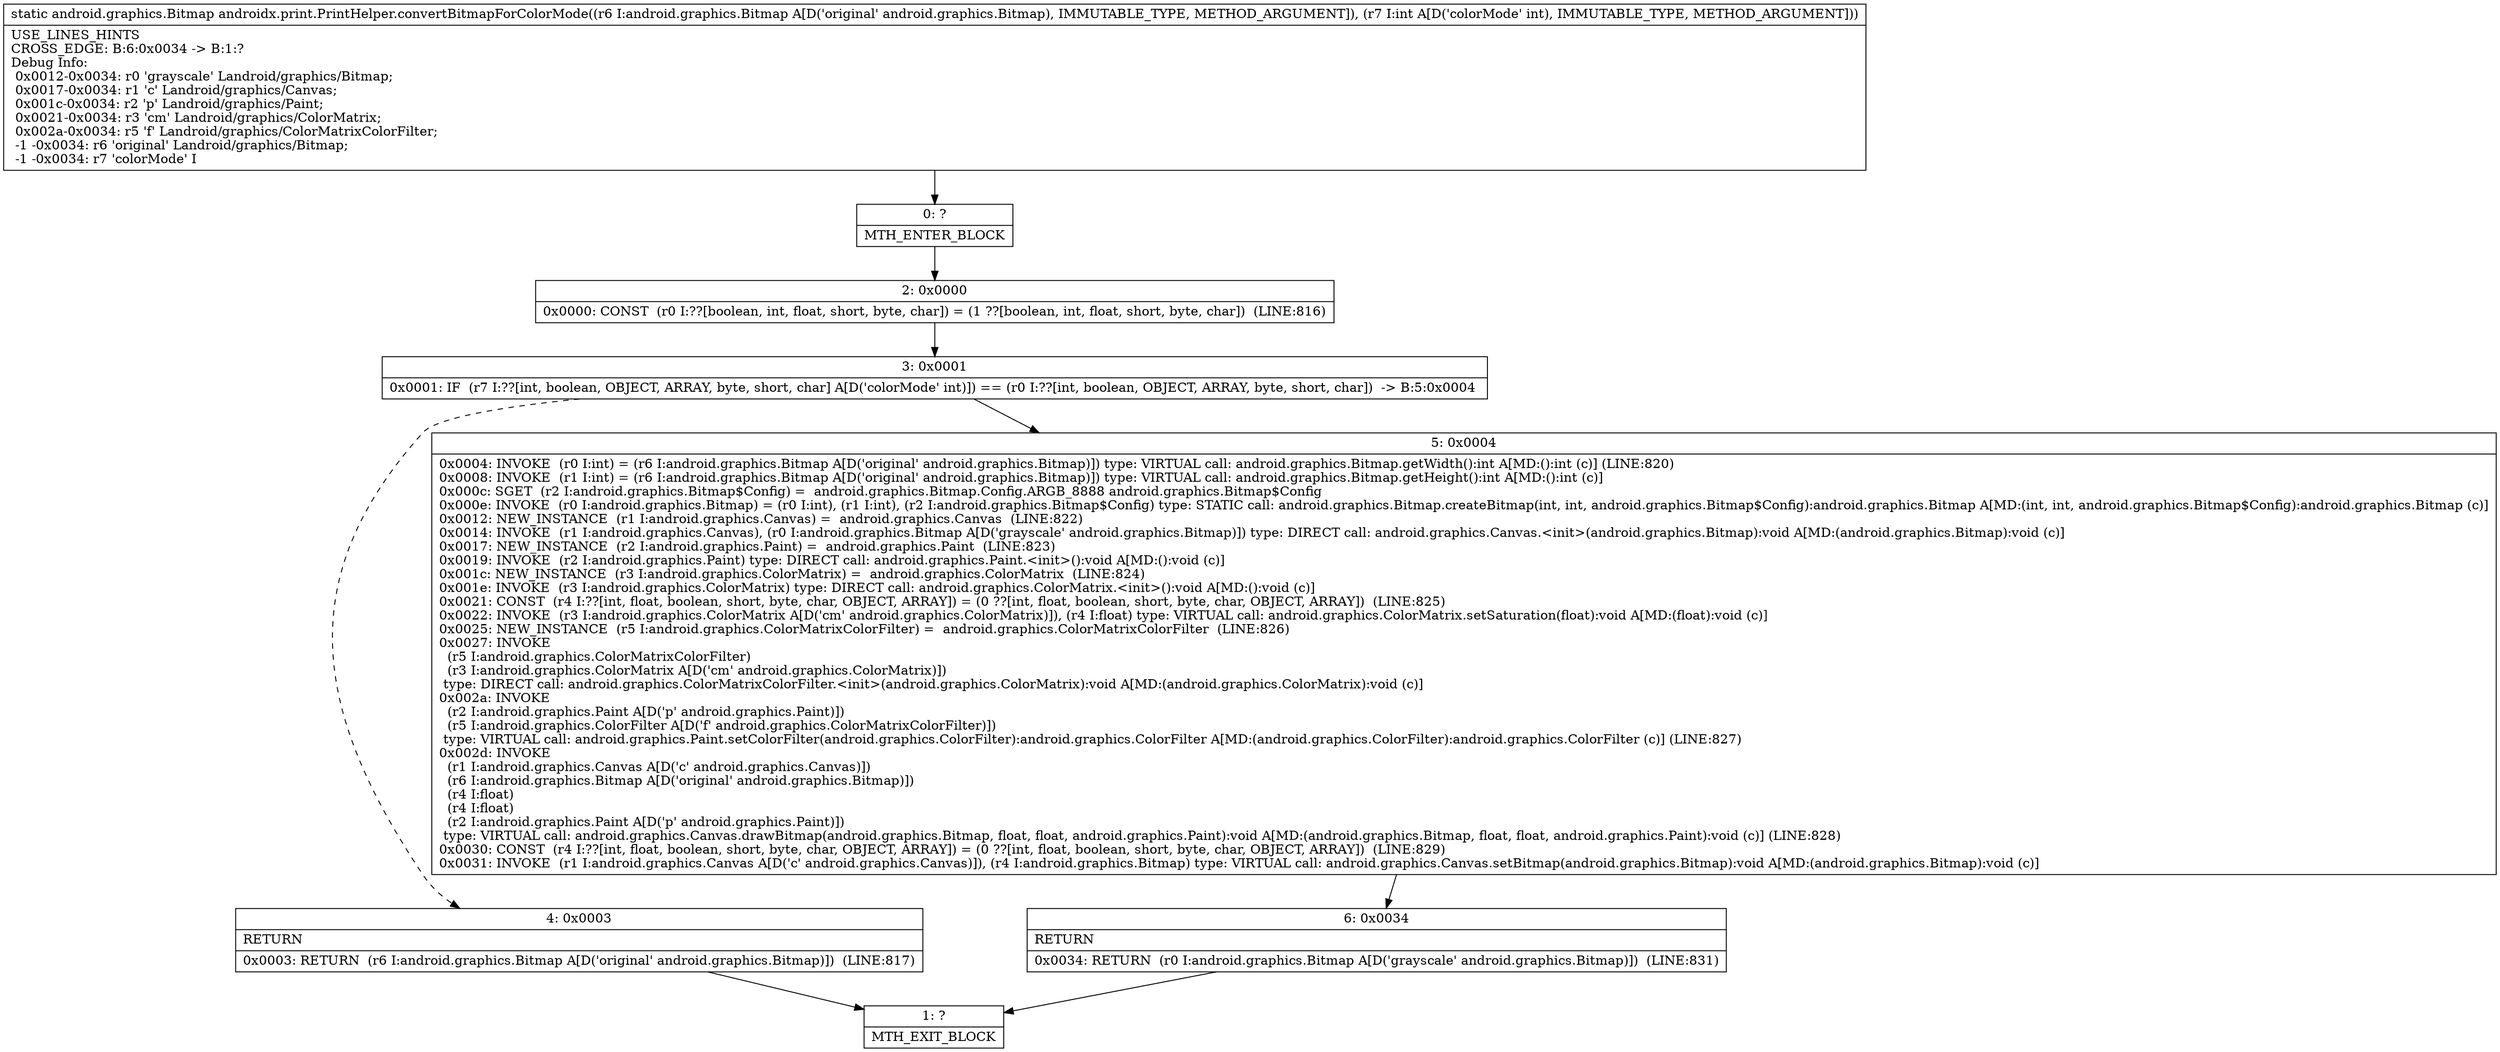 digraph "CFG forandroidx.print.PrintHelper.convertBitmapForColorMode(Landroid\/graphics\/Bitmap;I)Landroid\/graphics\/Bitmap;" {
Node_0 [shape=record,label="{0\:\ ?|MTH_ENTER_BLOCK\l}"];
Node_2 [shape=record,label="{2\:\ 0x0000|0x0000: CONST  (r0 I:??[boolean, int, float, short, byte, char]) = (1 ??[boolean, int, float, short, byte, char])  (LINE:816)\l}"];
Node_3 [shape=record,label="{3\:\ 0x0001|0x0001: IF  (r7 I:??[int, boolean, OBJECT, ARRAY, byte, short, char] A[D('colorMode' int)]) == (r0 I:??[int, boolean, OBJECT, ARRAY, byte, short, char])  \-\> B:5:0x0004 \l}"];
Node_4 [shape=record,label="{4\:\ 0x0003|RETURN\l|0x0003: RETURN  (r6 I:android.graphics.Bitmap A[D('original' android.graphics.Bitmap)])  (LINE:817)\l}"];
Node_1 [shape=record,label="{1\:\ ?|MTH_EXIT_BLOCK\l}"];
Node_5 [shape=record,label="{5\:\ 0x0004|0x0004: INVOKE  (r0 I:int) = (r6 I:android.graphics.Bitmap A[D('original' android.graphics.Bitmap)]) type: VIRTUAL call: android.graphics.Bitmap.getWidth():int A[MD:():int (c)] (LINE:820)\l0x0008: INVOKE  (r1 I:int) = (r6 I:android.graphics.Bitmap A[D('original' android.graphics.Bitmap)]) type: VIRTUAL call: android.graphics.Bitmap.getHeight():int A[MD:():int (c)]\l0x000c: SGET  (r2 I:android.graphics.Bitmap$Config) =  android.graphics.Bitmap.Config.ARGB_8888 android.graphics.Bitmap$Config \l0x000e: INVOKE  (r0 I:android.graphics.Bitmap) = (r0 I:int), (r1 I:int), (r2 I:android.graphics.Bitmap$Config) type: STATIC call: android.graphics.Bitmap.createBitmap(int, int, android.graphics.Bitmap$Config):android.graphics.Bitmap A[MD:(int, int, android.graphics.Bitmap$Config):android.graphics.Bitmap (c)]\l0x0012: NEW_INSTANCE  (r1 I:android.graphics.Canvas) =  android.graphics.Canvas  (LINE:822)\l0x0014: INVOKE  (r1 I:android.graphics.Canvas), (r0 I:android.graphics.Bitmap A[D('grayscale' android.graphics.Bitmap)]) type: DIRECT call: android.graphics.Canvas.\<init\>(android.graphics.Bitmap):void A[MD:(android.graphics.Bitmap):void (c)]\l0x0017: NEW_INSTANCE  (r2 I:android.graphics.Paint) =  android.graphics.Paint  (LINE:823)\l0x0019: INVOKE  (r2 I:android.graphics.Paint) type: DIRECT call: android.graphics.Paint.\<init\>():void A[MD:():void (c)]\l0x001c: NEW_INSTANCE  (r3 I:android.graphics.ColorMatrix) =  android.graphics.ColorMatrix  (LINE:824)\l0x001e: INVOKE  (r3 I:android.graphics.ColorMatrix) type: DIRECT call: android.graphics.ColorMatrix.\<init\>():void A[MD:():void (c)]\l0x0021: CONST  (r4 I:??[int, float, boolean, short, byte, char, OBJECT, ARRAY]) = (0 ??[int, float, boolean, short, byte, char, OBJECT, ARRAY])  (LINE:825)\l0x0022: INVOKE  (r3 I:android.graphics.ColorMatrix A[D('cm' android.graphics.ColorMatrix)]), (r4 I:float) type: VIRTUAL call: android.graphics.ColorMatrix.setSaturation(float):void A[MD:(float):void (c)]\l0x0025: NEW_INSTANCE  (r5 I:android.graphics.ColorMatrixColorFilter) =  android.graphics.ColorMatrixColorFilter  (LINE:826)\l0x0027: INVOKE  \l  (r5 I:android.graphics.ColorMatrixColorFilter)\l  (r3 I:android.graphics.ColorMatrix A[D('cm' android.graphics.ColorMatrix)])\l type: DIRECT call: android.graphics.ColorMatrixColorFilter.\<init\>(android.graphics.ColorMatrix):void A[MD:(android.graphics.ColorMatrix):void (c)]\l0x002a: INVOKE  \l  (r2 I:android.graphics.Paint A[D('p' android.graphics.Paint)])\l  (r5 I:android.graphics.ColorFilter A[D('f' android.graphics.ColorMatrixColorFilter)])\l type: VIRTUAL call: android.graphics.Paint.setColorFilter(android.graphics.ColorFilter):android.graphics.ColorFilter A[MD:(android.graphics.ColorFilter):android.graphics.ColorFilter (c)] (LINE:827)\l0x002d: INVOKE  \l  (r1 I:android.graphics.Canvas A[D('c' android.graphics.Canvas)])\l  (r6 I:android.graphics.Bitmap A[D('original' android.graphics.Bitmap)])\l  (r4 I:float)\l  (r4 I:float)\l  (r2 I:android.graphics.Paint A[D('p' android.graphics.Paint)])\l type: VIRTUAL call: android.graphics.Canvas.drawBitmap(android.graphics.Bitmap, float, float, android.graphics.Paint):void A[MD:(android.graphics.Bitmap, float, float, android.graphics.Paint):void (c)] (LINE:828)\l0x0030: CONST  (r4 I:??[int, float, boolean, short, byte, char, OBJECT, ARRAY]) = (0 ??[int, float, boolean, short, byte, char, OBJECT, ARRAY])  (LINE:829)\l0x0031: INVOKE  (r1 I:android.graphics.Canvas A[D('c' android.graphics.Canvas)]), (r4 I:android.graphics.Bitmap) type: VIRTUAL call: android.graphics.Canvas.setBitmap(android.graphics.Bitmap):void A[MD:(android.graphics.Bitmap):void (c)]\l}"];
Node_6 [shape=record,label="{6\:\ 0x0034|RETURN\l|0x0034: RETURN  (r0 I:android.graphics.Bitmap A[D('grayscale' android.graphics.Bitmap)])  (LINE:831)\l}"];
MethodNode[shape=record,label="{static android.graphics.Bitmap androidx.print.PrintHelper.convertBitmapForColorMode((r6 I:android.graphics.Bitmap A[D('original' android.graphics.Bitmap), IMMUTABLE_TYPE, METHOD_ARGUMENT]), (r7 I:int A[D('colorMode' int), IMMUTABLE_TYPE, METHOD_ARGUMENT]))  | USE_LINES_HINTS\lCROSS_EDGE: B:6:0x0034 \-\> B:1:?\lDebug Info:\l  0x0012\-0x0034: r0 'grayscale' Landroid\/graphics\/Bitmap;\l  0x0017\-0x0034: r1 'c' Landroid\/graphics\/Canvas;\l  0x001c\-0x0034: r2 'p' Landroid\/graphics\/Paint;\l  0x0021\-0x0034: r3 'cm' Landroid\/graphics\/ColorMatrix;\l  0x002a\-0x0034: r5 'f' Landroid\/graphics\/ColorMatrixColorFilter;\l  \-1 \-0x0034: r6 'original' Landroid\/graphics\/Bitmap;\l  \-1 \-0x0034: r7 'colorMode' I\l}"];
MethodNode -> Node_0;Node_0 -> Node_2;
Node_2 -> Node_3;
Node_3 -> Node_4[style=dashed];
Node_3 -> Node_5;
Node_4 -> Node_1;
Node_5 -> Node_6;
Node_6 -> Node_1;
}

